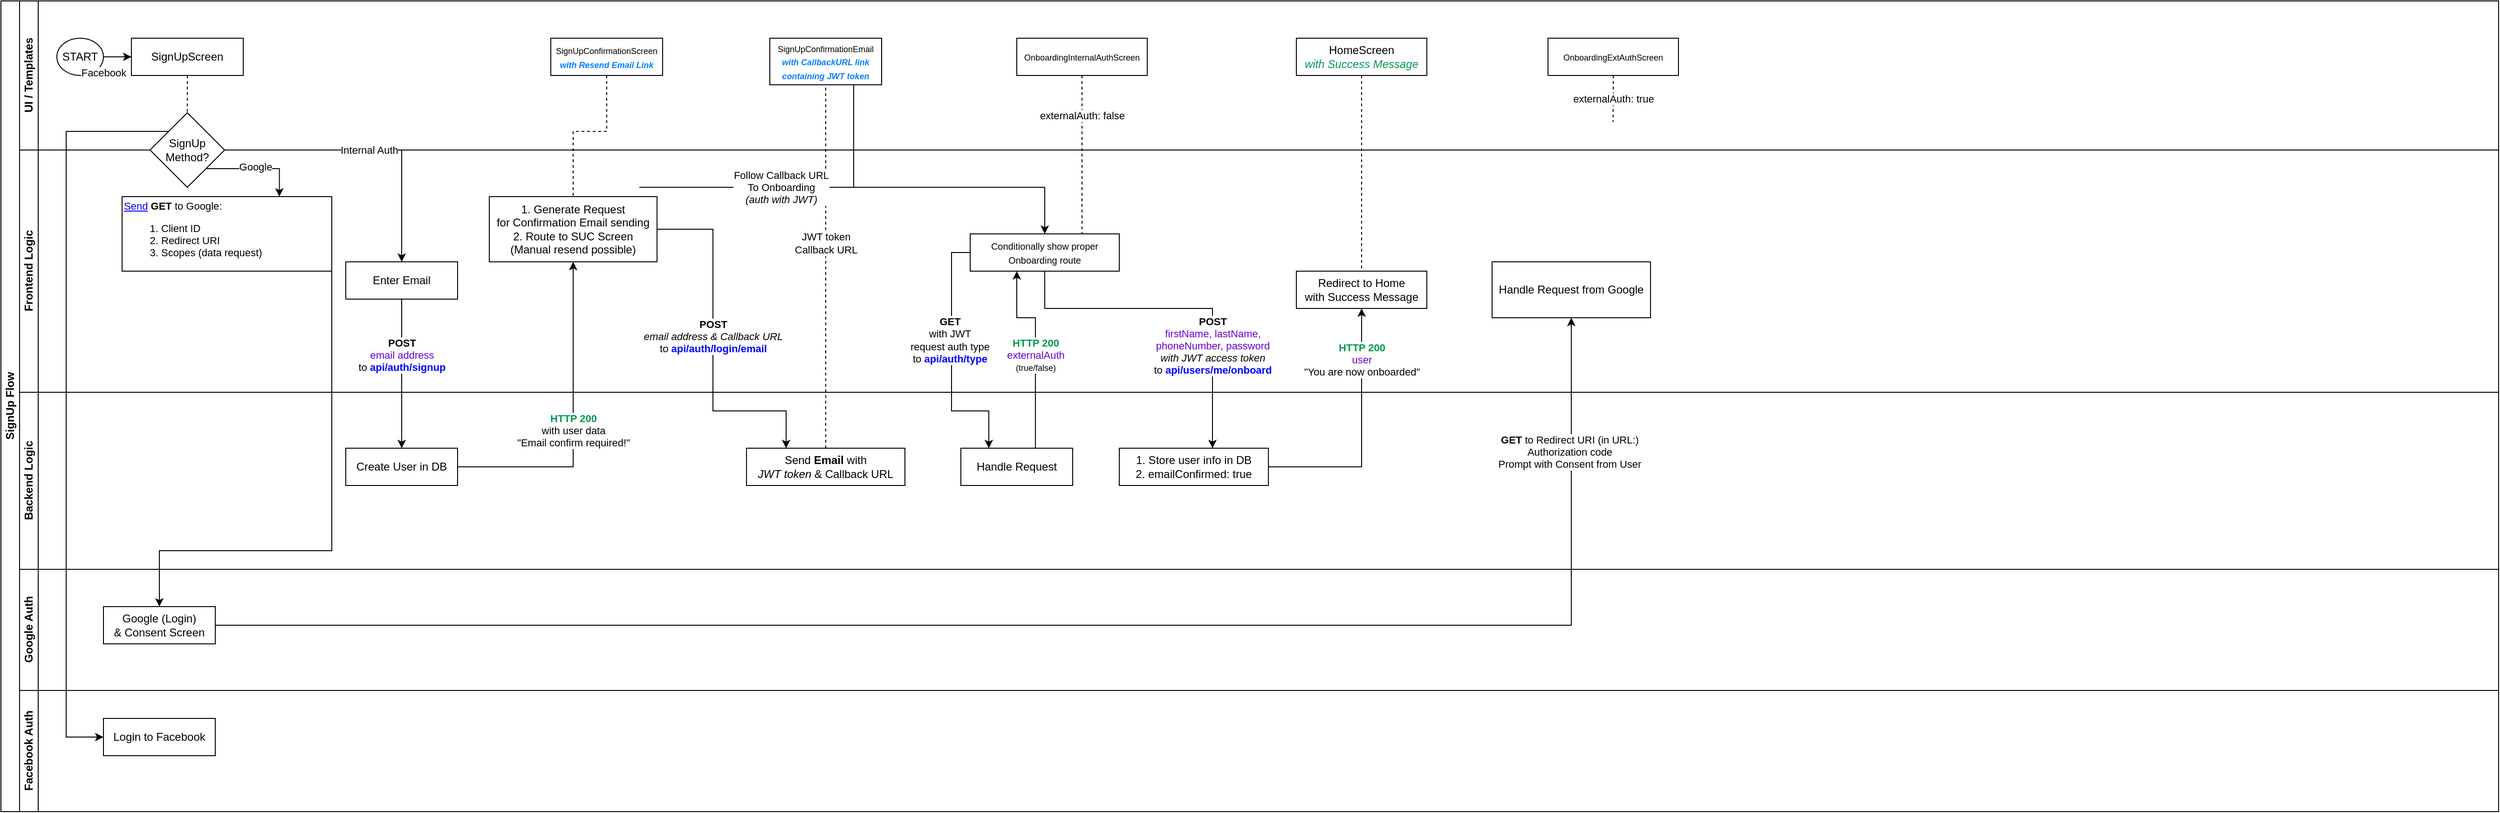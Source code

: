 <mxfile version="22.0.8" type="github">
  <diagram id="prtHgNgQTEPvFCAcTncT" name="Page-1">
    <mxGraphModel dx="679" dy="515" grid="1" gridSize="10" guides="1" tooltips="1" connect="1" arrows="1" fold="1" page="1" pageScale="1" pageWidth="827" pageHeight="1169" math="0" shadow="0">
      <root>
        <mxCell id="0" />
        <mxCell id="1" parent="0" />
        <mxCell id="dNxyNK7c78bLwvsdeMH5-19" value="SignUp Flow" style="swimlane;html=1;childLayout=stackLayout;resizeParent=1;resizeParentMax=0;horizontal=0;startSize=20;horizontalStack=0;" parent="1" vertex="1">
          <mxGeometry x="120" y="120" width="2680" height="870" as="geometry" />
        </mxCell>
        <mxCell id="dNxyNK7c78bLwvsdeMH5-20" value="UI / Templates" style="swimlane;html=1;startSize=20;horizontal=0;" parent="dNxyNK7c78bLwvsdeMH5-19" vertex="1">
          <mxGeometry x="20" width="2660" height="160" as="geometry" />
        </mxCell>
        <mxCell id="dNxyNK7c78bLwvsdeMH5-25" value="" style="edgeStyle=orthogonalEdgeStyle;rounded=0;orthogonalLoop=1;jettySize=auto;html=1;" parent="dNxyNK7c78bLwvsdeMH5-20" source="dNxyNK7c78bLwvsdeMH5-23" target="dNxyNK7c78bLwvsdeMH5-24" edge="1">
          <mxGeometry relative="1" as="geometry" />
        </mxCell>
        <mxCell id="dNxyNK7c78bLwvsdeMH5-23" value="START" style="ellipse;whiteSpace=wrap;html=1;" parent="dNxyNK7c78bLwvsdeMH5-20" vertex="1">
          <mxGeometry x="40" y="40" width="50" height="40" as="geometry" />
        </mxCell>
        <mxCell id="dNxyNK7c78bLwvsdeMH5-24" value="SignUpScreen" style="rounded=0;whiteSpace=wrap;html=1;fontFamily=Helvetica;fontSize=12;fontColor=#000000;align=center;" parent="dNxyNK7c78bLwvsdeMH5-20" vertex="1">
          <mxGeometry x="120" y="40" width="120" height="40" as="geometry" />
        </mxCell>
        <mxCell id="-N3nTTwxGU15BjkVIk_7-28" value="&lt;font style=&quot;font-size: 9px;&quot;&gt;SignUpConfirmationEmail&lt;br&gt;&lt;i&gt;&lt;font color=&quot;#007fff&quot;&gt;&lt;b&gt;with CallbackURL link containing JWT token&lt;/b&gt;&lt;/font&gt;&lt;/i&gt;&lt;br&gt;&lt;/font&gt;" style="whiteSpace=wrap;html=1;fontColor=#000000;rounded=0;" parent="dNxyNK7c78bLwvsdeMH5-20" vertex="1">
          <mxGeometry x="805" y="40" width="120" height="50" as="geometry" />
        </mxCell>
        <mxCell id="-N3nTTwxGU15BjkVIk_7-34" value="&lt;font style=&quot;font-size: 9px;&quot;&gt;SignUpConfirmationScreen&lt;br&gt;&lt;i&gt;&lt;font color=&quot;#007fff&quot;&gt;&lt;b&gt;with Resend Email Link&lt;/b&gt;&lt;/font&gt;&lt;/i&gt;&lt;br&gt;&lt;/font&gt;" style="whiteSpace=wrap;html=1;fontColor=#000000;rounded=0;" parent="dNxyNK7c78bLwvsdeMH5-20" vertex="1">
          <mxGeometry x="570" y="40" width="120" height="40" as="geometry" />
        </mxCell>
        <mxCell id="-N3nTTwxGU15BjkVIk_7-37" value="&lt;font style=&quot;font-size: 9px;&quot;&gt;OnboardingInternalAuthScreen&lt;/font&gt;" style="whiteSpace=wrap;html=1;fontColor=#000000;rounded=0;" parent="dNxyNK7c78bLwvsdeMH5-20" vertex="1">
          <mxGeometry x="1070" y="40" width="140" height="40" as="geometry" />
        </mxCell>
        <mxCell id="-N3nTTwxGU15BjkVIk_7-67" value="externalAuth: true" style="edgeStyle=orthogonalEdgeStyle;rounded=0;orthogonalLoop=1;jettySize=auto;html=1;exitX=0.5;exitY=1;exitDx=0;exitDy=0;endArrow=none;endFill=0;dashed=1;" parent="dNxyNK7c78bLwvsdeMH5-20" source="-N3nTTwxGU15BjkVIk_7-38" edge="1">
          <mxGeometry relative="1" as="geometry">
            <mxPoint x="1709.8" y="130" as="targetPoint" />
          </mxGeometry>
        </mxCell>
        <mxCell id="-N3nTTwxGU15BjkVIk_7-38" value="&lt;font style=&quot;font-size: 9px;&quot;&gt;OnboardingExtAuthScreen&lt;/font&gt;" style="whiteSpace=wrap;html=1;fontColor=#000000;rounded=0;" parent="dNxyNK7c78bLwvsdeMH5-20" vertex="1">
          <mxGeometry x="1640" y="40" width="140" height="40" as="geometry" />
        </mxCell>
        <mxCell id="-N3nTTwxGU15BjkVIk_7-75" value="&lt;font style=&quot;font-size: 12px;&quot;&gt;HomeScreen&lt;br&gt;&lt;i&gt;&lt;font color=&quot;#00994d&quot;&gt;with Success Message&lt;/font&gt;&lt;/i&gt;&lt;br&gt;&lt;/font&gt;" style="whiteSpace=wrap;html=1;fontColor=#000000;rounded=0;" parent="dNxyNK7c78bLwvsdeMH5-20" vertex="1">
          <mxGeometry x="1370" y="40" width="140" height="40" as="geometry" />
        </mxCell>
        <mxCell id="-N3nTTwxGU15BjkVIk_7-25" value="&lt;b&gt;POST&lt;span style=&quot;background-color: rgb(255, 255, 255);&quot;&gt;&lt;br&gt;&lt;/span&gt;&lt;/b&gt;&lt;span style=&quot;border-color: var(--border-color); background-color: rgb(251, 251, 251);&quot;&gt;&lt;font color=&quot;#6600cc&quot;&gt;email address&lt;/font&gt;&lt;/span&gt;&lt;br style=&quot;border-color: var(--border-color); background-color: rgb(251, 251, 251);&quot;&gt;&lt;span style=&quot;border-color: var(--border-color);&quot;&gt;to &lt;b&gt;&lt;font color=&quot;#0000ff&quot;&gt;api/auth/signup&lt;/font&gt;&lt;/b&gt;&lt;/span&gt;" style="edgeStyle=orthogonalEdgeStyle;rounded=0;orthogonalLoop=1;jettySize=auto;html=1;" parent="dNxyNK7c78bLwvsdeMH5-19" source="-N3nTTwxGU15BjkVIk_7-15" target="-N3nTTwxGU15BjkVIk_7-24" edge="1">
          <mxGeometry x="-0.25" relative="1" as="geometry">
            <mxPoint as="offset" />
          </mxGeometry>
        </mxCell>
        <mxCell id="-N3nTTwxGU15BjkVIk_7-48" value="" style="edgeStyle=orthogonalEdgeStyle;rounded=0;orthogonalLoop=1;jettySize=auto;html=1;" parent="dNxyNK7c78bLwvsdeMH5-19" source="-N3nTTwxGU15BjkVIk_7-24" target="-N3nTTwxGU15BjkVIk_7-47" edge="1">
          <mxGeometry relative="1" as="geometry" />
        </mxCell>
        <mxCell id="-N3nTTwxGU15BjkVIk_7-49" value="&lt;b&gt;&lt;font color=&quot;#00994d&quot;&gt;HTTP 200&lt;/font&gt;&lt;/b&gt;&lt;br&gt;with user data&lt;br&gt;&quot;Email confirm required!&quot;" style="edgeLabel;html=1;align=center;verticalAlign=middle;resizable=0;points=[];" parent="-N3nTTwxGU15BjkVIk_7-48" vertex="1" connectable="0">
          <mxGeometry x="0.34" y="-2" relative="1" as="geometry">
            <mxPoint x="-2" y="67" as="offset" />
          </mxGeometry>
        </mxCell>
        <mxCell id="-N3nTTwxGU15BjkVIk_7-51" value="" style="edgeStyle=orthogonalEdgeStyle;rounded=0;orthogonalLoop=1;jettySize=auto;html=1;entryX=0.25;entryY=0;entryDx=0;entryDy=0;" parent="dNxyNK7c78bLwvsdeMH5-19" source="-N3nTTwxGU15BjkVIk_7-47" target="-N3nTTwxGU15BjkVIk_7-31" edge="1">
          <mxGeometry relative="1" as="geometry">
            <mxPoint x="764.03" y="400.0" as="targetPoint" />
            <Array as="points">
              <mxPoint x="764" y="245" />
              <mxPoint x="764" y="440" />
              <mxPoint x="843" y="440" />
            </Array>
          </mxGeometry>
        </mxCell>
        <mxCell id="-N3nTTwxGU15BjkVIk_7-52" value="&lt;b&gt;POST&lt;br&gt;&lt;/b&gt;&lt;i&gt;email address &amp;amp; Callback URL&lt;/i&gt;&lt;br&gt;to &lt;b&gt;&lt;font color=&quot;#0000ff&quot;&gt;api/auth/login/email&lt;/font&gt;&lt;/b&gt;" style="edgeLabel;html=1;align=center;verticalAlign=middle;resizable=0;points=[];" parent="-N3nTTwxGU15BjkVIk_7-51" vertex="1" connectable="0">
          <mxGeometry x="0.101" relative="1" as="geometry">
            <mxPoint y="-31" as="offset" />
          </mxGeometry>
        </mxCell>
        <mxCell id="-N3nTTwxGU15BjkVIk_7-61" value="" style="edgeStyle=orthogonalEdgeStyle;rounded=0;orthogonalLoop=1;jettySize=auto;html=1;exitX=0;exitY=0.5;exitDx=0;exitDy=0;entryX=0.25;entryY=0;entryDx=0;entryDy=0;" parent="dNxyNK7c78bLwvsdeMH5-19" source="-N3nTTwxGU15BjkVIk_7-40" target="-N3nTTwxGU15BjkVIk_7-60" edge="1">
          <mxGeometry relative="1" as="geometry">
            <Array as="points">
              <mxPoint x="1020" y="270" />
              <mxPoint x="1020" y="440" />
              <mxPoint x="1060" y="440" />
            </Array>
          </mxGeometry>
        </mxCell>
        <mxCell id="-N3nTTwxGU15BjkVIk_7-62" value="&lt;b&gt;GET&lt;/b&gt;&lt;br&gt;with JWT&lt;br&gt;request auth type&lt;br&gt;to &lt;b&gt;&lt;font color=&quot;#0000ff&quot;&gt;api/auth/type&lt;/font&gt;&lt;/b&gt;" style="edgeLabel;html=1;align=center;verticalAlign=middle;resizable=0;points=[];" parent="-N3nTTwxGU15BjkVIk_7-61" vertex="1" connectable="0">
          <mxGeometry x="-0.158" y="-2" relative="1" as="geometry">
            <mxPoint as="offset" />
          </mxGeometry>
        </mxCell>
        <mxCell id="-N3nTTwxGU15BjkVIk_7-64" value="" style="edgeStyle=orthogonalEdgeStyle;rounded=0;orthogonalLoop=1;jettySize=auto;html=1;" parent="dNxyNK7c78bLwvsdeMH5-19" source="-N3nTTwxGU15BjkVIk_7-60" edge="1">
          <mxGeometry relative="1" as="geometry">
            <mxPoint x="1090" y="290" as="targetPoint" />
            <Array as="points">
              <mxPoint x="1110" y="340" />
              <mxPoint x="1090" y="340" />
              <mxPoint x="1090" y="290" />
            </Array>
          </mxGeometry>
        </mxCell>
        <mxCell id="-N3nTTwxGU15BjkVIk_7-65" value="&lt;b&gt;&lt;font color=&quot;#00994d&quot;&gt;HTTP 200&lt;/font&gt;&lt;/b&gt;&lt;br&gt;&lt;font color=&quot;#6600cc&quot;&gt;externalAuth&lt;/font&gt;&lt;br&gt;&lt;font style=&quot;font-size: 9px;&quot;&gt;(true/false)&lt;/font&gt;" style="edgeLabel;html=1;align=center;verticalAlign=middle;resizable=0;points=[];" parent="-N3nTTwxGU15BjkVIk_7-64" vertex="1" connectable="0">
          <mxGeometry x="0.202" relative="1" as="geometry">
            <mxPoint y="26" as="offset" />
          </mxGeometry>
        </mxCell>
        <mxCell id="-N3nTTwxGU15BjkVIk_7-70" value="" style="edgeStyle=orthogonalEdgeStyle;rounded=0;orthogonalLoop=1;jettySize=auto;html=1;" parent="dNxyNK7c78bLwvsdeMH5-19" source="-N3nTTwxGU15BjkVIk_7-40" target="-N3nTTwxGU15BjkVIk_7-69" edge="1">
          <mxGeometry relative="1" as="geometry">
            <Array as="points">
              <mxPoint x="1120" y="330" />
              <mxPoint x="1300" y="330" />
            </Array>
          </mxGeometry>
        </mxCell>
        <mxCell id="-N3nTTwxGU15BjkVIk_7-71" value="&lt;b&gt;POST&lt;/b&gt;&lt;br&gt;&lt;font color=&quot;#6600cc&quot;&gt;firstName, lastName,&lt;br&gt;phoneNumber, password&lt;/font&gt;&lt;br&gt;&lt;i&gt;with JWT access token&lt;/i&gt;&lt;br&gt;to &lt;font color=&quot;#0000ff&quot;&gt;&lt;b&gt;api/users/me/onboard&lt;/b&gt;&lt;/font&gt;" style="edgeLabel;html=1;align=center;verticalAlign=middle;resizable=0;points=[];" parent="-N3nTTwxGU15BjkVIk_7-70" vertex="1" connectable="0">
          <mxGeometry x="0.053" y="3" relative="1" as="geometry">
            <mxPoint x="25" y="43" as="offset" />
          </mxGeometry>
        </mxCell>
        <mxCell id="-N3nTTwxGU15BjkVIk_7-73" value="" style="edgeStyle=orthogonalEdgeStyle;rounded=0;orthogonalLoop=1;jettySize=auto;html=1;" parent="dNxyNK7c78bLwvsdeMH5-19" source="-N3nTTwxGU15BjkVIk_7-69" target="-N3nTTwxGU15BjkVIk_7-72" edge="1">
          <mxGeometry relative="1" as="geometry" />
        </mxCell>
        <mxCell id="-N3nTTwxGU15BjkVIk_7-74" value="&lt;b&gt;&lt;font color=&quot;#00994d&quot;&gt;HTTP 200&lt;/font&gt;&lt;/b&gt;&lt;br&gt;&lt;font color=&quot;#6600cc&quot;&gt;user&lt;/font&gt;&lt;br&gt;&quot;You are now onboarded&quot;" style="edgeLabel;html=1;align=center;verticalAlign=middle;resizable=0;points=[];" parent="-N3nTTwxGU15BjkVIk_7-73" vertex="1" connectable="0">
          <mxGeometry x="0.16" relative="1" as="geometry">
            <mxPoint y="-59" as="offset" />
          </mxGeometry>
        </mxCell>
        <mxCell id="-N3nTTwxGU15BjkVIk_7-42" style="edgeStyle=orthogonalEdgeStyle;rounded=0;orthogonalLoop=1;jettySize=auto;html=1;exitX=0.5;exitY=1;exitDx=0;exitDy=0;endArrow=none;endFill=0;dashed=1;entryX=0.75;entryY=0;entryDx=0;entryDy=0;" parent="dNxyNK7c78bLwvsdeMH5-19" source="-N3nTTwxGU15BjkVIk_7-37" target="-N3nTTwxGU15BjkVIk_7-40" edge="1">
          <mxGeometry relative="1" as="geometry">
            <mxPoint x="1200" y="250" as="targetPoint" />
            <Array as="points">
              <mxPoint x="1160" y="80" />
            </Array>
          </mxGeometry>
        </mxCell>
        <mxCell id="-N3nTTwxGU15BjkVIk_7-66" value="externalAuth: false" style="edgeLabel;html=1;align=center;verticalAlign=middle;resizable=0;points=[];" parent="-N3nTTwxGU15BjkVIk_7-42" vertex="1" connectable="0">
          <mxGeometry x="-0.501" relative="1" as="geometry">
            <mxPoint as="offset" />
          </mxGeometry>
        </mxCell>
        <mxCell id="-N3nTTwxGU15BjkVIk_7-76" style="edgeStyle=orthogonalEdgeStyle;rounded=0;orthogonalLoop=1;jettySize=auto;html=1;exitX=0.5;exitY=1;exitDx=0;exitDy=0;entryX=0.5;entryY=0;entryDx=0;entryDy=0;endArrow=none;endFill=0;dashed=1;" parent="dNxyNK7c78bLwvsdeMH5-19" source="-N3nTTwxGU15BjkVIk_7-75" target="-N3nTTwxGU15BjkVIk_7-72" edge="1">
          <mxGeometry relative="1" as="geometry">
            <Array as="points">
              <mxPoint x="1460" y="90" />
            </Array>
          </mxGeometry>
        </mxCell>
        <mxCell id="-N3nTTwxGU15BjkVIk_7-53" style="edgeStyle=orthogonalEdgeStyle;rounded=0;orthogonalLoop=1;jettySize=auto;html=1;exitX=0.5;exitY=1;exitDx=0;exitDy=0;entryX=0.5;entryY=0;entryDx=0;entryDy=0;endArrow=none;endFill=0;dashed=1;" parent="dNxyNK7c78bLwvsdeMH5-19" source="-N3nTTwxGU15BjkVIk_7-34" target="-N3nTTwxGU15BjkVIk_7-47" edge="1">
          <mxGeometry relative="1" as="geometry">
            <Array as="points">
              <mxPoint x="650" y="140" />
              <mxPoint x="614" y="140" />
            </Array>
          </mxGeometry>
        </mxCell>
        <mxCell id="dNxyNK7c78bLwvsdeMH5-21" value="Frontend Logic" style="swimlane;html=1;startSize=20;horizontal=0;" parent="dNxyNK7c78bLwvsdeMH5-19" vertex="1">
          <mxGeometry x="20" y="160" width="2660" height="260" as="geometry" />
        </mxCell>
        <mxCell id="-N3nTTwxGU15BjkVIk_7-16" value="Internal Auth" style="edgeStyle=orthogonalEdgeStyle;rounded=0;orthogonalLoop=1;jettySize=auto;html=1;" parent="dNxyNK7c78bLwvsdeMH5-21" source="-N3nTTwxGU15BjkVIk_7-13" target="-N3nTTwxGU15BjkVIk_7-15" edge="1">
          <mxGeometry relative="1" as="geometry">
            <mxPoint as="offset" />
          </mxGeometry>
        </mxCell>
        <mxCell id="g8M-Z3O3hfqSgjoTpjKX-5" style="edgeStyle=orthogonalEdgeStyle;rounded=0;orthogonalLoop=1;jettySize=auto;html=1;exitX=1;exitY=1;exitDx=0;exitDy=0;entryX=0.75;entryY=0;entryDx=0;entryDy=0;" edge="1" parent="dNxyNK7c78bLwvsdeMH5-21" source="-N3nTTwxGU15BjkVIk_7-13" target="g8M-Z3O3hfqSgjoTpjKX-3">
          <mxGeometry relative="1" as="geometry">
            <Array as="points">
              <mxPoint x="279" y="20" />
            </Array>
          </mxGeometry>
        </mxCell>
        <mxCell id="g8M-Z3O3hfqSgjoTpjKX-6" value="Google" style="edgeLabel;html=1;align=center;verticalAlign=middle;resizable=0;points=[];" vertex="1" connectable="0" parent="g8M-Z3O3hfqSgjoTpjKX-5">
          <mxGeometry x="-0.035" y="2" relative="1" as="geometry">
            <mxPoint as="offset" />
          </mxGeometry>
        </mxCell>
        <mxCell id="-N3nTTwxGU15BjkVIk_7-13" value="SignUp&lt;br&gt;Method?" style="rhombus;whiteSpace=wrap;html=1;fontColor=#000000;rounded=0;" parent="dNxyNK7c78bLwvsdeMH5-21" vertex="1">
          <mxGeometry x="140" y="-40" width="80" height="80" as="geometry" />
        </mxCell>
        <mxCell id="-N3nTTwxGU15BjkVIk_7-15" value="Enter Email" style="whiteSpace=wrap;html=1;fontColor=#000000;rounded=0;" parent="dNxyNK7c78bLwvsdeMH5-21" vertex="1">
          <mxGeometry x="350" y="120" width="120" height="40" as="geometry" />
        </mxCell>
        <mxCell id="-N3nTTwxGU15BjkVIk_7-40" value="&lt;span style=&quot;font-size: 10px;&quot;&gt;Conditionally show proper Onboarding route&lt;/span&gt;" style="whiteSpace=wrap;html=1;fontColor=#000000;rounded=0;" parent="dNxyNK7c78bLwvsdeMH5-21" vertex="1">
          <mxGeometry x="1020" y="90" width="160" height="40" as="geometry" />
        </mxCell>
        <mxCell id="-N3nTTwxGU15BjkVIk_7-47" value="1. Generate Request&lt;br&gt;for Confirmation Email sending&lt;br&gt;2. Route to SUC Screen&lt;br&gt;(Manual resend possible)" style="whiteSpace=wrap;html=1;fontColor=#000000;rounded=0;" parent="dNxyNK7c78bLwvsdeMH5-21" vertex="1">
          <mxGeometry x="504" y="50" width="180" height="70" as="geometry" />
        </mxCell>
        <mxCell id="-N3nTTwxGU15BjkVIk_7-72" value="Redirect to Home&lt;br&gt;with Success Message" style="whiteSpace=wrap;html=1;fontColor=#000000;rounded=0;" parent="dNxyNK7c78bLwvsdeMH5-21" vertex="1">
          <mxGeometry x="1370" y="130" width="140" height="40" as="geometry" />
        </mxCell>
        <mxCell id="g8M-Z3O3hfqSgjoTpjKX-3" value="&lt;font style=&quot;font-size: 11px;&quot;&gt;&lt;a href=&quot;https://accounts.google.com/o/oauth2/v2/auth?redirect_uri=https://developers.google.com/oauthplayground&amp;amp;prompt=consent&amp;amp;response_type=code&amp;amp;client_id=407408718192.apps.googleusercontent.com&amp;amp;scope=https://www.googleapis.com/auth/userinfo.email+https://www.googleapis.com/auth/userinfo.profile&amp;amp;access_type=offline&quot;&gt;Send&lt;/a&gt;&amp;nbsp;&lt;b&gt;GET&lt;/b&gt; to Google:&lt;br style=&quot;border-color: var(--border-color);&quot;&gt;&lt;/font&gt;&lt;ol style=&quot;font-size: 11px;&quot;&gt;&lt;li&gt;&lt;span style=&quot;background-color: initial;&quot;&gt;&lt;font style=&quot;font-size: 11px;&quot;&gt;Client ID&lt;/font&gt;&lt;/span&gt;&lt;/li&gt;&lt;li&gt;&lt;span style=&quot;background-color: initial;&quot;&gt;&lt;font style=&quot;font-size: 11px;&quot;&gt;Redirect URI&lt;/font&gt;&lt;/span&gt;&lt;/li&gt;&lt;li&gt;&lt;span style=&quot;background-color: initial;&quot;&gt;&lt;font style=&quot;font-size: 11px;&quot;&gt;Scopes (data request)&lt;/font&gt;&lt;/span&gt;&lt;/li&gt;&lt;/ol&gt;" style="rounded=0;whiteSpace=wrap;html=1;align=left;" vertex="1" parent="dNxyNK7c78bLwvsdeMH5-21">
          <mxGeometry x="110" y="50" width="225" height="80" as="geometry" />
        </mxCell>
        <mxCell id="g8M-Z3O3hfqSgjoTpjKX-8" value="Handle Request from Google" style="whiteSpace=wrap;html=1;rounded=0;" vertex="1" parent="dNxyNK7c78bLwvsdeMH5-21">
          <mxGeometry x="1580" y="120" width="170" height="60" as="geometry" />
        </mxCell>
        <mxCell id="-N3nTTwxGU15BjkVIk_7-29" value="" style="edgeStyle=orthogonalEdgeStyle;rounded=0;orthogonalLoop=1;jettySize=auto;html=1;dashed=1;endArrow=none;endFill=0;exitX=0.5;exitY=0;exitDx=0;exitDy=0;" parent="dNxyNK7c78bLwvsdeMH5-19" source="-N3nTTwxGU15BjkVIk_7-31" target="-N3nTTwxGU15BjkVIk_7-28" edge="1">
          <mxGeometry relative="1" as="geometry" />
        </mxCell>
        <mxCell id="-N3nTTwxGU15BjkVIk_7-68" value="JWT token&lt;br&gt;Callback URL" style="edgeLabel;html=1;align=center;verticalAlign=middle;resizable=0;points=[];" parent="-N3nTTwxGU15BjkVIk_7-29" vertex="1" connectable="0">
          <mxGeometry x="-0.165" relative="1" as="geometry">
            <mxPoint y="-57" as="offset" />
          </mxGeometry>
        </mxCell>
        <mxCell id="-N3nTTwxGU15BjkVIk_7-44" style="edgeStyle=orthogonalEdgeStyle;rounded=0;orthogonalLoop=1;jettySize=auto;html=1;exitX=0.75;exitY=1;exitDx=0;exitDy=0;entryX=0.5;entryY=0;entryDx=0;entryDy=0;" parent="dNxyNK7c78bLwvsdeMH5-19" source="-N3nTTwxGU15BjkVIk_7-28" target="-N3nTTwxGU15BjkVIk_7-40" edge="1">
          <mxGeometry relative="1" as="geometry">
            <mxPoint x="950" y="250" as="targetPoint" />
            <Array as="points">
              <mxPoint x="685" y="200" />
              <mxPoint x="890" y="200" />
            </Array>
          </mxGeometry>
        </mxCell>
        <mxCell id="-N3nTTwxGU15BjkVIk_7-56" value="Follow Callback URL&lt;br style=&quot;border-color: var(--border-color);&quot;&gt;To Onboarding&lt;br style=&quot;border-color: var(--border-color);&quot;&gt;&lt;i style=&quot;border-color: var(--border-color);&quot;&gt;(auth with JWT)&lt;/i&gt;" style="edgeLabel;html=1;align=center;verticalAlign=middle;resizable=0;points=[];" parent="-N3nTTwxGU15BjkVIk_7-44" vertex="1" connectable="0">
          <mxGeometry x="0.204" relative="1" as="geometry">
            <mxPoint x="-5" as="offset" />
          </mxGeometry>
        </mxCell>
        <mxCell id="dNxyNK7c78bLwvsdeMH5-22" value="Backend Logic" style="swimlane;html=1;startSize=20;horizontal=0;" parent="dNxyNK7c78bLwvsdeMH5-19" vertex="1">
          <mxGeometry x="20" y="420" width="2660" height="190" as="geometry" />
        </mxCell>
        <mxCell id="-N3nTTwxGU15BjkVIk_7-24" value="Create User in DB" style="whiteSpace=wrap;html=1;fontColor=#000000;rounded=0;" parent="dNxyNK7c78bLwvsdeMH5-22" vertex="1">
          <mxGeometry x="350" y="60" width="120" height="40" as="geometry" />
        </mxCell>
        <mxCell id="-N3nTTwxGU15BjkVIk_7-31" value="Send &lt;b&gt;Email&lt;/b&gt; with&lt;br&gt;&lt;i&gt;JWT token&lt;/i&gt;&amp;nbsp;&amp;amp; Callback URL" style="rounded=0;whiteSpace=wrap;html=1;" parent="dNxyNK7c78bLwvsdeMH5-22" vertex="1">
          <mxGeometry x="780" y="60" width="170" height="40" as="geometry" />
        </mxCell>
        <mxCell id="-N3nTTwxGU15BjkVIk_7-60" value="Handle Request" style="whiteSpace=wrap;html=1;fontColor=#000000;rounded=0;" parent="dNxyNK7c78bLwvsdeMH5-22" vertex="1">
          <mxGeometry x="1010" y="60" width="120" height="40" as="geometry" />
        </mxCell>
        <mxCell id="-N3nTTwxGU15BjkVIk_7-69" value="1. Store user info in DB&lt;br&gt;2. emailConfirmed: true" style="whiteSpace=wrap;html=1;fontColor=#000000;rounded=0;" parent="dNxyNK7c78bLwvsdeMH5-22" vertex="1">
          <mxGeometry x="1180" y="60" width="160" height="40" as="geometry" />
        </mxCell>
        <mxCell id="-N3nTTwxGU15BjkVIk_7-5" value="Google Auth" style="swimlane;html=1;startSize=20;horizontal=0;" parent="dNxyNK7c78bLwvsdeMH5-19" vertex="1">
          <mxGeometry x="20" y="610" width="2660" height="130" as="geometry" />
        </mxCell>
        <mxCell id="-N3nTTwxGU15BjkVIk_7-17" value="Google (Login)&lt;br&gt;&amp;amp; Consent Screen" style="rounded=0;whiteSpace=wrap;html=1;" parent="-N3nTTwxGU15BjkVIk_7-5" vertex="1">
          <mxGeometry x="90" y="40" width="120" height="40" as="geometry" />
        </mxCell>
        <mxCell id="-N3nTTwxGU15BjkVIk_7-9" value="Facebook Auth" style="swimlane;html=1;startSize=20;horizontal=0;" parent="dNxyNK7c78bLwvsdeMH5-19" vertex="1">
          <mxGeometry x="20" y="740" width="2660" height="130" as="geometry" />
        </mxCell>
        <mxCell id="-N3nTTwxGU15BjkVIk_7-21" value="Login to Facebook" style="rounded=0;whiteSpace=wrap;html=1;" parent="-N3nTTwxGU15BjkVIk_7-9" vertex="1">
          <mxGeometry x="90" y="30" width="120" height="40" as="geometry" />
        </mxCell>
        <mxCell id="-N3nTTwxGU15BjkVIk_7-14" value="" style="edgeStyle=orthogonalEdgeStyle;rounded=0;orthogonalLoop=1;jettySize=auto;html=1;dashed=1;endArrow=none;endFill=0;" parent="dNxyNK7c78bLwvsdeMH5-19" source="dNxyNK7c78bLwvsdeMH5-24" target="-N3nTTwxGU15BjkVIk_7-13" edge="1">
          <mxGeometry relative="1" as="geometry" />
        </mxCell>
        <mxCell id="-N3nTTwxGU15BjkVIk_7-22" style="edgeStyle=orthogonalEdgeStyle;rounded=0;orthogonalLoop=1;jettySize=auto;html=1;exitX=0;exitY=0.5;exitDx=0;exitDy=0;entryX=0;entryY=0;entryDx=0;entryDy=0;startArrow=classic;startFill=1;endArrow=none;endFill=0;" parent="dNxyNK7c78bLwvsdeMH5-19" source="-N3nTTwxGU15BjkVIk_7-21" target="-N3nTTwxGU15BjkVIk_7-13" edge="1">
          <mxGeometry relative="1" as="geometry">
            <Array as="points">
              <mxPoint x="70" y="790" />
              <mxPoint x="70" y="140" />
            </Array>
          </mxGeometry>
        </mxCell>
        <mxCell id="-N3nTTwxGU15BjkVIk_7-23" value="Facebook" style="edgeLabel;html=1;align=center;verticalAlign=middle;resizable=0;points=[];" parent="-N3nTTwxGU15BjkVIk_7-22" vertex="1" connectable="0">
          <mxGeometry x="-0.071" y="-1" relative="1" as="geometry">
            <mxPoint x="39" y="-382" as="offset" />
          </mxGeometry>
        </mxCell>
        <mxCell id="g8M-Z3O3hfqSgjoTpjKX-7" style="edgeStyle=orthogonalEdgeStyle;rounded=0;orthogonalLoop=1;jettySize=auto;html=1;exitX=1;exitY=1;exitDx=0;exitDy=0;entryX=0.5;entryY=0;entryDx=0;entryDy=0;" edge="1" parent="dNxyNK7c78bLwvsdeMH5-19" source="g8M-Z3O3hfqSgjoTpjKX-3" target="-N3nTTwxGU15BjkVIk_7-17">
          <mxGeometry relative="1" as="geometry">
            <Array as="points">
              <mxPoint x="355" y="590" />
              <mxPoint x="170" y="590" />
            </Array>
          </mxGeometry>
        </mxCell>
        <mxCell id="g8M-Z3O3hfqSgjoTpjKX-9" value="" style="edgeStyle=orthogonalEdgeStyle;rounded=0;orthogonalLoop=1;jettySize=auto;html=1;" edge="1" parent="dNxyNK7c78bLwvsdeMH5-19" source="-N3nTTwxGU15BjkVIk_7-17" target="g8M-Z3O3hfqSgjoTpjKX-8">
          <mxGeometry relative="1" as="geometry" />
        </mxCell>
        <mxCell id="g8M-Z3O3hfqSgjoTpjKX-10" value="&lt;b&gt;GET &lt;/b&gt;to Redirect URI (in URL:)&lt;br&gt;Authorization code&lt;br&gt;Prompt with Consent from User" style="edgeLabel;html=1;align=center;verticalAlign=middle;resizable=0;points=[];" vertex="1" connectable="0" parent="g8M-Z3O3hfqSgjoTpjKX-9">
          <mxGeometry x="0.838" y="2" relative="1" as="geometry">
            <mxPoint y="-1" as="offset" />
          </mxGeometry>
        </mxCell>
      </root>
    </mxGraphModel>
  </diagram>
</mxfile>
